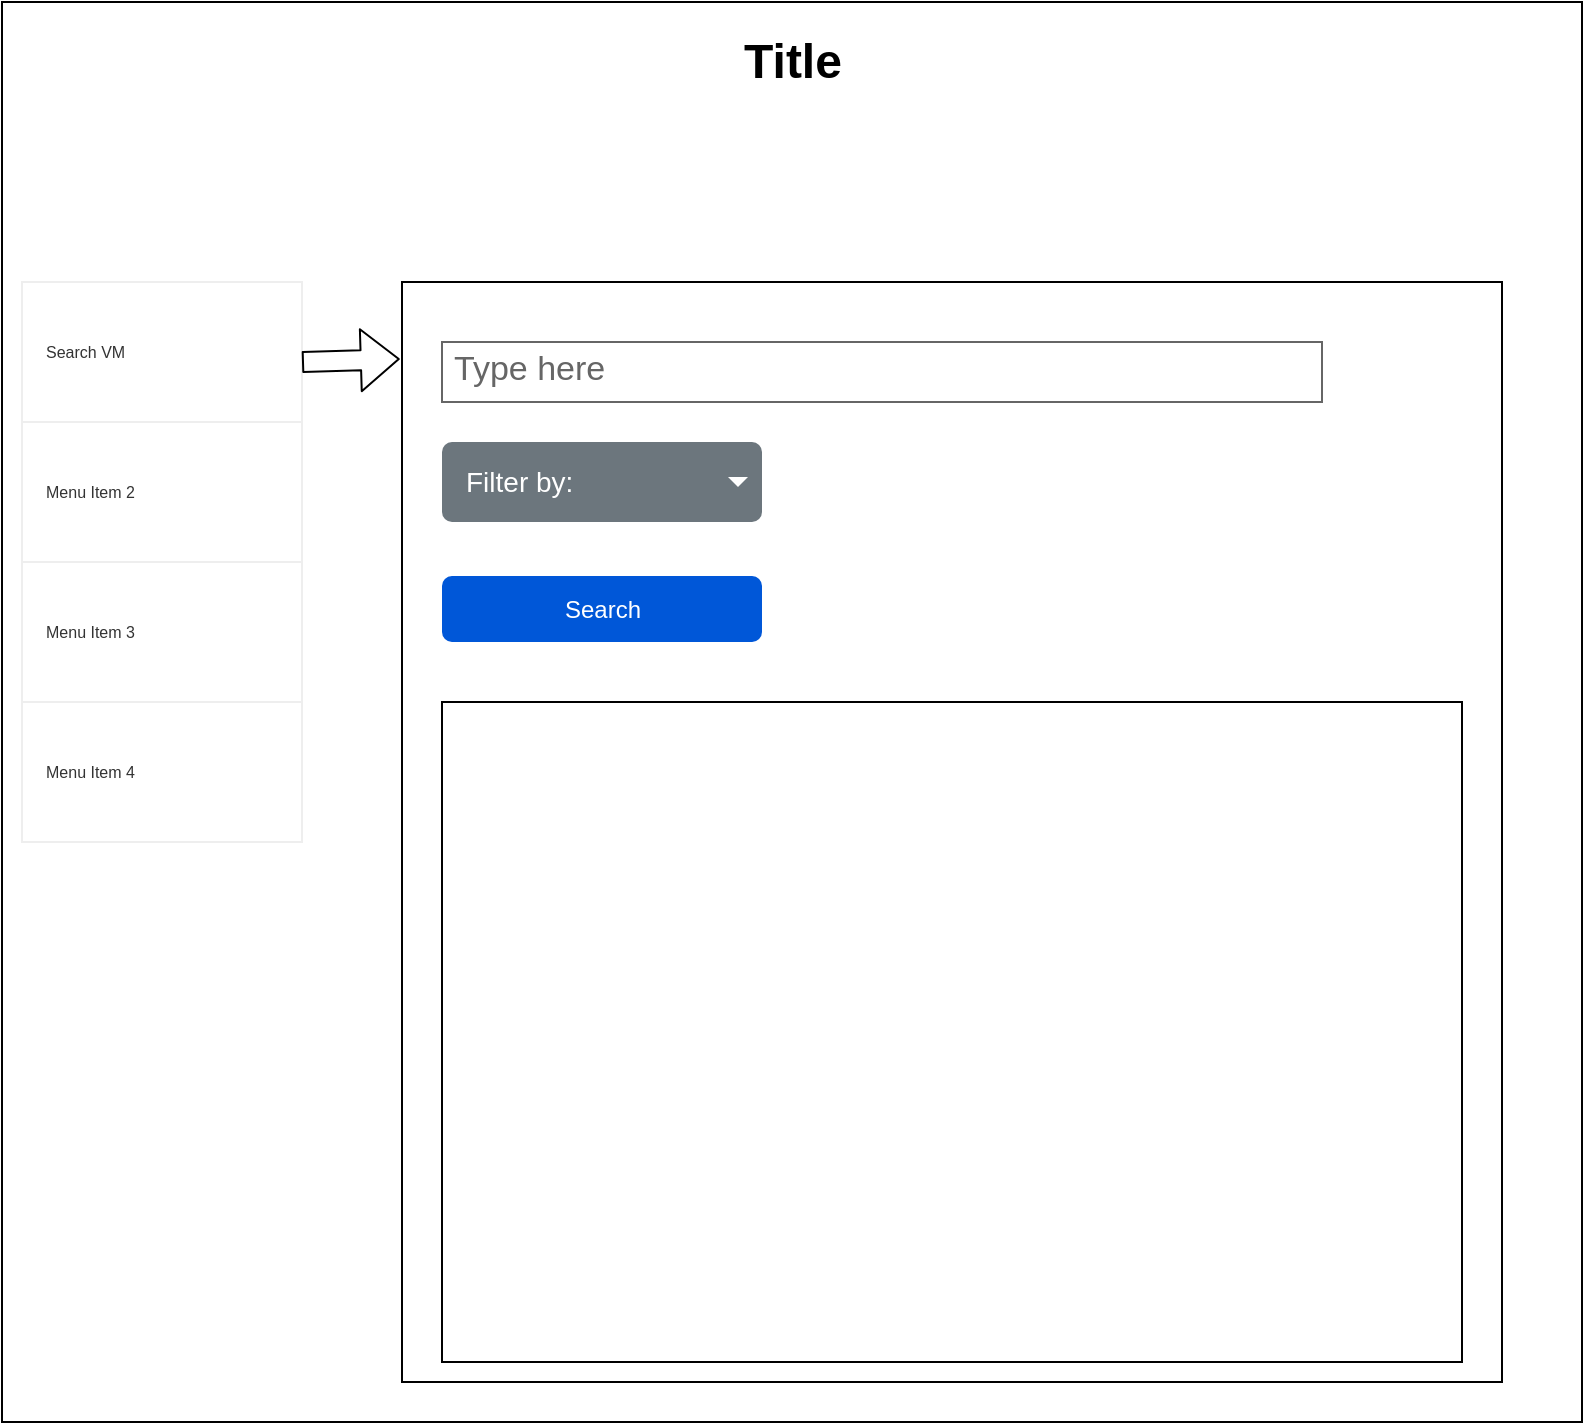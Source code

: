 <mxfile>
    <diagram id="gPPljSd1dN4ib_RSKtLd" name="Page-1">
        <mxGraphModel dx="981" dy="2924" grid="1" gridSize="10" guides="1" tooltips="1" connect="1" arrows="1" fold="1" page="1" pageScale="1" pageWidth="850" pageHeight="1100" math="0" shadow="0">
            <root>
                <mxCell id="0"/>
                <mxCell id="1" parent="0"/>
                <mxCell id="2" value="" style="rounded=0;whiteSpace=wrap;html=1;" parent="1" vertex="1">
                    <mxGeometry x="60" y="-960" width="790" height="710" as="geometry"/>
                </mxCell>
                <mxCell id="20" value="" style="whiteSpace=wrap;html=1;aspect=fixed;" vertex="1" parent="1">
                    <mxGeometry x="260" y="-820" width="550" height="550" as="geometry"/>
                </mxCell>
                <mxCell id="23" value="Filter by:&amp;nbsp;" style="html=1;shadow=0;dashed=0;shape=mxgraph.bootstrap.rrect;rSize=5;strokeColor=none;strokeWidth=1;fillColor=#6C767D;fontColor=#ffffff;whiteSpace=wrap;align=left;verticalAlign=middle;fontStyle=0;fontSize=14;spacingLeft=10;" vertex="1" parent="1">
                    <mxGeometry x="280" y="-740" width="160" height="40" as="geometry"/>
                </mxCell>
                <mxCell id="24" value="" style="shape=triangle;direction=south;fillColor=#ffffff;strokeColor=none;perimeter=none;" vertex="1" parent="23">
                    <mxGeometry x="1" y="0.5" width="10" height="5" relative="1" as="geometry">
                        <mxPoint x="-17" y="-2.5" as="offset"/>
                    </mxGeometry>
                </mxCell>
                <mxCell id="29" value="Type here" style="strokeWidth=1;shadow=0;dashed=0;align=center;html=1;shape=mxgraph.mockup.text.textBox;fontColor=#666666;align=left;fontSize=17;spacingLeft=4;spacingTop=-3;strokeColor=#666666;mainText=" vertex="1" parent="1">
                    <mxGeometry x="280" y="-790" width="440" height="30" as="geometry"/>
                </mxCell>
                <mxCell id="30" value="Search" style="rounded=1;fillColor=#0057D8;strokeColor=none;html=1;fontColor=#ffffff;align=center;verticalAlign=middle;fontStyle=0;fontSize=12;sketch=0;" vertex="1" parent="1">
                    <mxGeometry x="280" y="-673" width="160" height="33" as="geometry"/>
                </mxCell>
                <mxCell id="31" value="" style="strokeWidth=1;html=1;shadow=0;dashed=0;shape=mxgraph.android.rrect;rSize=0;strokeColor=#eeeeee;fillColor=#ffffff;gradientColor=none;" vertex="1" parent="1">
                    <mxGeometry x="70" y="-820" width="140" height="280" as="geometry"/>
                </mxCell>
                <mxCell id="32" value="Search VM" style="strokeColor=inherit;fillColor=inherit;gradientColor=inherit;strokeWidth=1;html=1;shadow=0;dashed=0;shape=mxgraph.android.rrect;rSize=0;align=left;spacingLeft=10;fontSize=8;fontColor=#333333;" vertex="1" parent="31">
                    <mxGeometry width="140" height="70" as="geometry"/>
                </mxCell>
                <mxCell id="33" value="Menu Item 2" style="strokeColor=inherit;fillColor=inherit;gradientColor=inherit;strokeWidth=1;html=1;shadow=0;dashed=0;shape=mxgraph.android.rrect;rSize=0;align=left;spacingLeft=10;fontSize=8;fontColor=#333333;" vertex="1" parent="31">
                    <mxGeometry y="70" width="140" height="70" as="geometry"/>
                </mxCell>
                <mxCell id="34" value="Menu Item 3" style="strokeColor=inherit;fillColor=inherit;gradientColor=inherit;strokeWidth=1;html=1;shadow=0;dashed=0;shape=mxgraph.android.rrect;rSize=0;align=left;spacingLeft=10;fontSize=8;fontColor=#333333;" vertex="1" parent="31">
                    <mxGeometry y="140" width="140" height="70" as="geometry"/>
                </mxCell>
                <mxCell id="35" value="Menu Item 4" style="strokeColor=inherit;fillColor=inherit;gradientColor=inherit;strokeWidth=1;html=1;shadow=0;dashed=0;shape=mxgraph.android.rrect;rSize=0;align=left;spacingLeft=10;fontSize=8;fontColor=#333333;" vertex="1" parent="31">
                    <mxGeometry y="210" width="140" height="70" as="geometry"/>
                </mxCell>
                <mxCell id="36" value="Title" style="text;strokeColor=none;fillColor=none;html=1;fontSize=24;fontStyle=1;verticalAlign=middle;align=center;" vertex="1" parent="1">
                    <mxGeometry x="60" y="-960" width="790" height="60" as="geometry"/>
                </mxCell>
                <mxCell id="38" value="" style="rounded=0;whiteSpace=wrap;html=1;" vertex="1" parent="1">
                    <mxGeometry x="280" y="-610" width="510" height="330" as="geometry"/>
                </mxCell>
                <mxCell id="39" value="" style="shape=flexArrow;endArrow=classic;html=1;entryX=-0.002;entryY=0.07;entryDx=0;entryDy=0;entryPerimeter=0;" edge="1" parent="1" target="20">
                    <mxGeometry width="50" height="50" relative="1" as="geometry">
                        <mxPoint x="210" y="-780" as="sourcePoint"/>
                        <mxPoint x="260" y="-830" as="targetPoint"/>
                    </mxGeometry>
                </mxCell>
            </root>
        </mxGraphModel>
    </diagram>
</mxfile>
